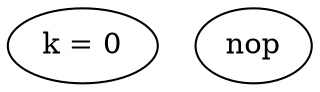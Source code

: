 digraph G {

1 [label="k = 0"];
3 [label="nop"];

}
digraph G {

1 [label="k = 0"];
2 [label="x = 0"];
3 [label="temp$0 = args"];
4 [label="temp$1 = 0"];
5 [label="temp$2 = temp$0[temp$1]"];
6 [label="temp$3 = staticinvoke <java.lang.Integer: int parseInt(java.lang.String)>(temp$2)"];
7 [label="i = temp$3"];
8 [label="temp$4 = 10"];
9 [label="j = temp$4"];
10 [label="goto [?= nop]"];
11 [label="nop"];
12 [label="nop"];
13 [label="tableswitch(j) {     case 0: goto nop;     case 1: goto nop;     case 2: goto nop;     case 3: goto nop;     default: goto nop; }"];
14 [label="nop"];
15 [label="goto [?= nop]"];
16 [label="nop"];
17 [label="return"];
18 [label="nop"];
19 [label="if i == 0 goto nop"];
20 [label="goto [?= nop]"];
21 [label="nop"];
22 [label="goto [?= nop]"];
23 [label="nop"];
24 [label="return"];
25 [label="nop"];
26 [label="temp$5 = i"];
27 [label="temp$6 = temp$5 + 1"];
28 [label="i = temp$6"];
29 [label="temp$7 = 11"];
30 [label="x = temp$7"];
31 [label="nop"];
32 [label="goto [?= nop]"];
33 [label="nop"];
34 [label="return"];
35 [label="nop"];
36 [label="temp$10 = x"];
37 [label="temp$11 = temp$10 + 1"];
38 [label="k = temp$11"];
39 [label="goto [?= nop]"];
40 [label="nop"];
41 [label="return"];
42 [label="nop"];
43 [label="temp$8 = j"];
44 [label="temp$9 = temp$8 + 1"];
45 [label="j = temp$9"];
46 [label="goto [?= nop]"];
47 [label="nop"];
48 [label="return"];
49 [label="nop"];
50 [label="return"];
52 [label="nop"];
53 [label="return"];

}
digraph G {

1 [label="k = 0"];
0 -> 1;
2 [label="x = 0"];
1 -> 2;
3 [label="temp$0 = args"];
2 -> 3;
4 [label="temp$1 = 0"];
3 -> 4;
5 [label="temp$2 = temp$0[temp$1]"];
4 -> 5;
6 [label="temp$3 = staticinvoke <java.lang.Integer: int parseInt(java.lang.String)>(temp$2)"];
5 -> 6;
7 [label="i = temp$3"];
6 -> 7;
8 [label="temp$4 = 10"];
7 -> 8;
9 [label="j = temp$4"];
8 -> 9;
10 [label="goto [?= nop]"];
9 -> 10;
11 [label="nop"];
10 -> 11;
12 [label="nop"];
11 -> 12;
13 [label="tableswitch(j) {     case 0: goto nop;     case 1: goto nop;     case 2: goto nop;     case 3: goto nop;     default: goto nop; }"];
12 -> 13;
14 [label="nop"];
13 -> 14;
15 [label="goto [?= nop]"];
14 -> 15;
16 [label="nop"];
15 -> 16;
17 [label="return"];
16 -> 17;
18 [label="nop"];
13 -> 18;
19 [label="if i == 0 goto nop"];
18 -> 19;
20 [label="goto [?= nop]"];
19 -> 20;
21 [label="nop"];
20 -> 21;
22 [label="goto [?= nop]"];
21 -> 22;
23 [label="nop"];
22 -> 23;
24 [label="return"];
23 -> 24;
25 [label="nop"];
19 -> 25;
26 [label="temp$5 = i"];
25 -> 26;
27 [label="temp$6 = temp$5 + 1"];
26 -> 27;
28 [label="i = temp$6"];
27 -> 28;
29 [label="temp$7 = 11"];
28 -> 29;
30 [label="x = temp$7"];
29 -> 30;
31 [label="nop"];
30 -> 31;
32 [label="goto [?= nop]"];
31 -> 32;
33 [label="nop"];
32 -> 33;
34 [label="return"];
33 -> 34;
35 [label="nop"];
13 -> 35;
36 [label="temp$10 = x"];
35 -> 36;
37 [label="temp$11 = temp$10 + 1"];
36 -> 37;
38 [label="k = temp$11"];
37 -> 38;
39 [label="goto [?= nop]"];
38 -> 39;
40 [label="nop"];
39 -> 40;
41 [label="return"];
40 -> 41;
42 [label="nop"];
13 -> 42;
43 [label="temp$8 = j"];
42 -> 43;
44 [label="temp$9 = temp$8 + 1"];
43 -> 44;
45 [label="j = temp$9"];
44 -> 45;
46 [label="goto [?= nop]"];
45 -> 46;
47 [label="nop"];
46 -> 47;
48 [label="return"];
47 -> 48;
49 [label="nop"];
13 -> 49;
50 [label="return"];
49 -> 50;
52 [label="nop"];
51 -> 52;
53 [label="return"];
52 -> 53;

}
